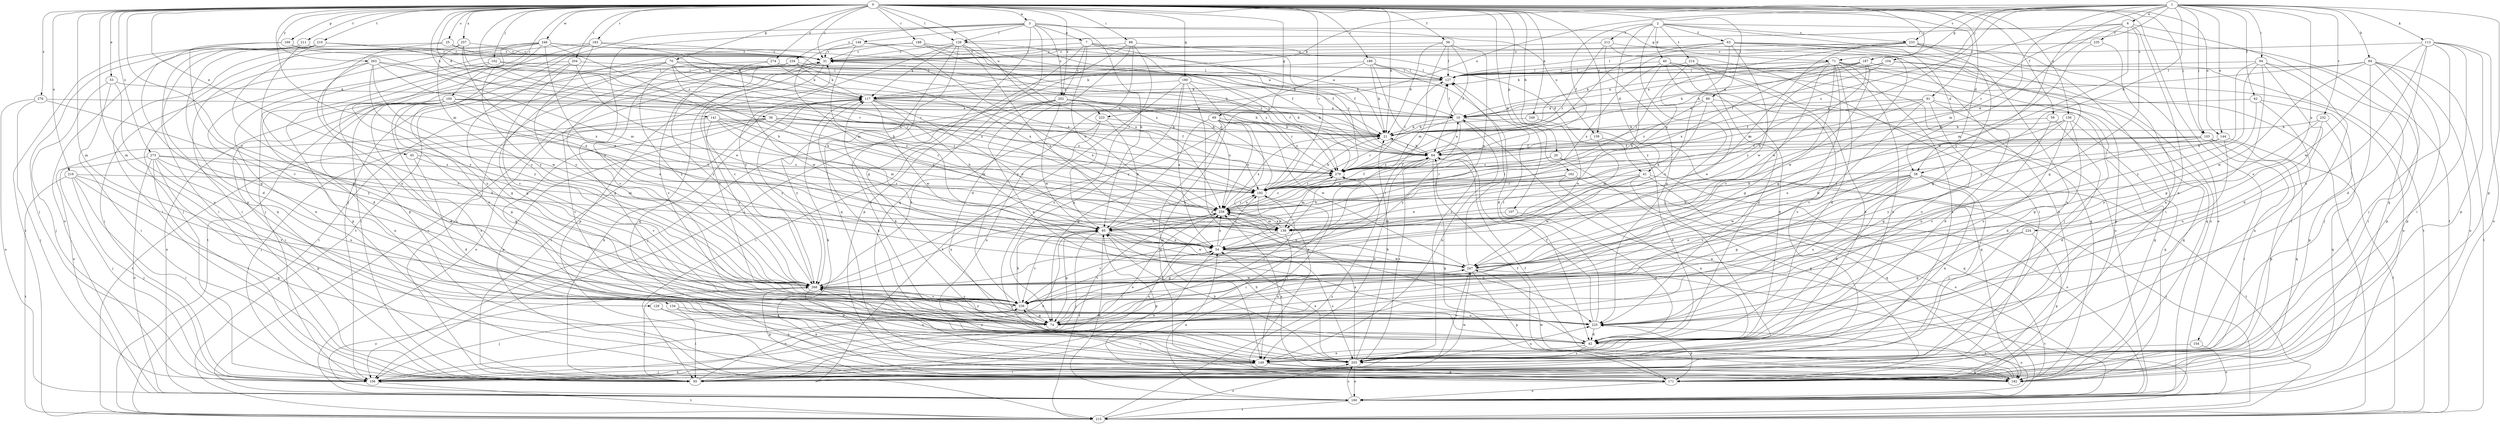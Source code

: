 strict digraph  {
0;
1;
2;
3;
6;
7;
10;
20;
21;
25;
31;
36;
38;
40;
41;
42;
45;
53;
54;
56;
59;
62;
63;
64;
69;
70;
71;
74;
84;
85;
88;
89;
91;
94;
95;
100;
102;
103;
104;
106;
107;
113;
117;
126;
127;
129;
134;
138;
141;
144;
148;
149;
154;
156;
159;
160;
162;
169;
171;
180;
182;
183;
187;
188;
189;
192;
202;
203;
204;
210;
211;
212;
214;
215;
216;
223;
224;
225;
232;
233;
234;
235;
236;
246;
247;
249;
257;
258;
263;
268;
273;
274;
276;
279;
0 -> 3  [label=a];
0 -> 20  [label=b];
0 -> 21  [label=b];
0 -> 25  [label=c];
0 -> 31  [label=c];
0 -> 36  [label=d];
0 -> 38  [label=d];
0 -> 45  [label=e];
0 -> 53  [label=e];
0 -> 56  [label=f];
0 -> 59  [label=f];
0 -> 69  [label=g];
0 -> 70  [label=g];
0 -> 88  [label=i];
0 -> 89  [label=i];
0 -> 91  [label=i];
0 -> 100  [label=j];
0 -> 102  [label=j];
0 -> 103  [label=j];
0 -> 107  [label=k];
0 -> 126  [label=l];
0 -> 129  [label=m];
0 -> 134  [label=m];
0 -> 138  [label=m];
0 -> 141  [label=n];
0 -> 144  [label=n];
0 -> 154  [label=o];
0 -> 156  [label=o];
0 -> 159  [label=o];
0 -> 162  [label=p];
0 -> 169  [label=p];
0 -> 180  [label=q];
0 -> 183  [label=r];
0 -> 187  [label=r];
0 -> 188  [label=r];
0 -> 189  [label=r];
0 -> 192  [label=r];
0 -> 202  [label=s];
0 -> 204  [label=t];
0 -> 210  [label=t];
0 -> 211  [label=t];
0 -> 216  [label=u];
0 -> 223  [label=u];
0 -> 246  [label=w];
0 -> 249  [label=x];
0 -> 257  [label=x];
0 -> 263  [label=y];
0 -> 268  [label=y];
0 -> 273  [label=z];
0 -> 274  [label=z];
0 -> 276  [label=z];
0 -> 279  [label=z];
1 -> 6  [label=a];
1 -> 38  [label=d];
1 -> 62  [label=f];
1 -> 71  [label=g];
1 -> 84  [label=h];
1 -> 94  [label=i];
1 -> 103  [label=j];
1 -> 104  [label=j];
1 -> 113  [label=k];
1 -> 117  [label=k];
1 -> 138  [label=m];
1 -> 144  [label=n];
1 -> 171  [label=p];
1 -> 192  [label=r];
1 -> 223  [label=u];
1 -> 224  [label=u];
1 -> 232  [label=v];
1 -> 233  [label=v];
1 -> 258  [label=x];
1 -> 268  [label=y];
2 -> 38  [label=d];
2 -> 40  [label=d];
2 -> 41  [label=d];
2 -> 63  [label=f];
2 -> 64  [label=f];
2 -> 106  [label=j];
2 -> 212  [label=t];
2 -> 214  [label=t];
2 -> 215  [label=t];
2 -> 233  [label=v];
3 -> 7  [label=a];
3 -> 71  [label=g];
3 -> 74  [label=g];
3 -> 85  [label=h];
3 -> 106  [label=j];
3 -> 126  [label=l];
3 -> 148  [label=n];
3 -> 159  [label=o];
3 -> 182  [label=q];
3 -> 202  [label=s];
3 -> 234  [label=v];
3 -> 268  [label=y];
6 -> 74  [label=g];
6 -> 126  [label=l];
6 -> 138  [label=m];
6 -> 149  [label=n];
6 -> 182  [label=q];
6 -> 235  [label=v];
6 -> 247  [label=w];
6 -> 279  [label=z];
7 -> 31  [label=c];
7 -> 41  [label=d];
7 -> 64  [label=f];
7 -> 85  [label=h];
7 -> 171  [label=p];
7 -> 202  [label=s];
7 -> 279  [label=z];
10 -> 21  [label=b];
10 -> 127  [label=l];
10 -> 149  [label=n];
10 -> 182  [label=q];
10 -> 192  [label=r];
10 -> 268  [label=y];
20 -> 171  [label=p];
20 -> 182  [label=q];
20 -> 192  [label=r];
20 -> 279  [label=z];
21 -> 64  [label=f];
21 -> 192  [label=r];
21 -> 258  [label=x];
25 -> 31  [label=c];
25 -> 117  [label=k];
25 -> 149  [label=n];
25 -> 268  [label=y];
31 -> 127  [label=l];
31 -> 171  [label=p];
31 -> 182  [label=q];
31 -> 236  [label=v];
36 -> 21  [label=b];
36 -> 64  [label=f];
36 -> 74  [label=g];
36 -> 106  [label=j];
36 -> 138  [label=m];
36 -> 171  [label=p];
36 -> 192  [label=r];
36 -> 215  [label=t];
36 -> 279  [label=z];
38 -> 42  [label=d];
38 -> 74  [label=g];
38 -> 85  [label=h];
38 -> 106  [label=j];
38 -> 149  [label=n];
38 -> 192  [label=r];
38 -> 215  [label=t];
38 -> 225  [label=u];
38 -> 236  [label=v];
38 -> 247  [label=w];
40 -> 85  [label=h];
40 -> 127  [label=l];
40 -> 149  [label=n];
40 -> 160  [label=o];
40 -> 182  [label=q];
40 -> 203  [label=s];
40 -> 258  [label=x];
41 -> 54  [label=e];
41 -> 160  [label=o];
41 -> 182  [label=q];
41 -> 192  [label=r];
41 -> 215  [label=t];
41 -> 247  [label=w];
42 -> 85  [label=h];
42 -> 117  [label=k];
42 -> 149  [label=n];
42 -> 203  [label=s];
45 -> 42  [label=d];
45 -> 236  [label=v];
45 -> 279  [label=z];
53 -> 95  [label=i];
53 -> 106  [label=j];
53 -> 117  [label=k];
53 -> 225  [label=u];
54 -> 192  [label=r];
54 -> 203  [label=s];
54 -> 236  [label=v];
54 -> 247  [label=w];
54 -> 258  [label=x];
56 -> 21  [label=b];
56 -> 31  [label=c];
56 -> 54  [label=e];
56 -> 64  [label=f];
56 -> 127  [label=l];
56 -> 138  [label=m];
59 -> 21  [label=b];
59 -> 106  [label=j];
59 -> 225  [label=u];
62 -> 10  [label=a];
62 -> 74  [label=g];
62 -> 149  [label=n];
62 -> 171  [label=p];
63 -> 31  [label=c];
63 -> 74  [label=g];
63 -> 127  [label=l];
63 -> 160  [label=o];
63 -> 203  [label=s];
63 -> 215  [label=t];
63 -> 236  [label=v];
63 -> 247  [label=w];
63 -> 279  [label=z];
64 -> 10  [label=a];
64 -> 21  [label=b];
64 -> 149  [label=n];
64 -> 182  [label=q];
64 -> 203  [label=s];
64 -> 258  [label=x];
64 -> 279  [label=z];
69 -> 21  [label=b];
69 -> 74  [label=g];
69 -> 149  [label=n];
69 -> 171  [label=p];
69 -> 182  [label=q];
69 -> 247  [label=w];
69 -> 258  [label=x];
69 -> 279  [label=z];
70 -> 21  [label=b];
70 -> 74  [label=g];
70 -> 85  [label=h];
70 -> 95  [label=i];
70 -> 127  [label=l];
70 -> 192  [label=r];
70 -> 215  [label=t];
70 -> 258  [label=x];
71 -> 10  [label=a];
71 -> 42  [label=d];
71 -> 74  [label=g];
71 -> 106  [label=j];
71 -> 117  [label=k];
71 -> 127  [label=l];
71 -> 149  [label=n];
71 -> 203  [label=s];
71 -> 215  [label=t];
71 -> 225  [label=u];
71 -> 236  [label=v];
71 -> 258  [label=x];
74 -> 31  [label=c];
74 -> 54  [label=e];
74 -> 192  [label=r];
74 -> 268  [label=y];
84 -> 21  [label=b];
84 -> 95  [label=i];
84 -> 106  [label=j];
84 -> 127  [label=l];
84 -> 160  [label=o];
84 -> 171  [label=p];
84 -> 215  [label=t];
84 -> 247  [label=w];
85 -> 54  [label=e];
85 -> 74  [label=g];
85 -> 106  [label=j];
85 -> 171  [label=p];
85 -> 225  [label=u];
85 -> 236  [label=v];
85 -> 247  [label=w];
85 -> 279  [label=z];
88 -> 21  [label=b];
88 -> 31  [label=c];
88 -> 42  [label=d];
88 -> 106  [label=j];
88 -> 203  [label=s];
88 -> 236  [label=v];
89 -> 10  [label=a];
89 -> 54  [label=e];
89 -> 85  [label=h];
89 -> 182  [label=q];
89 -> 279  [label=z];
91 -> 10  [label=a];
91 -> 42  [label=d];
91 -> 64  [label=f];
91 -> 182  [label=q];
91 -> 225  [label=u];
91 -> 236  [label=v];
91 -> 279  [label=z];
94 -> 42  [label=d];
94 -> 74  [label=g];
94 -> 85  [label=h];
94 -> 95  [label=i];
94 -> 127  [label=l];
94 -> 171  [label=p];
94 -> 268  [label=y];
95 -> 31  [label=c];
95 -> 54  [label=e];
95 -> 117  [label=k];
95 -> 236  [label=v];
95 -> 247  [label=w];
95 -> 258  [label=x];
100 -> 10  [label=a];
100 -> 21  [label=b];
100 -> 42  [label=d];
100 -> 54  [label=e];
100 -> 74  [label=g];
100 -> 85  [label=h];
100 -> 95  [label=i];
100 -> 149  [label=n];
100 -> 160  [label=o];
100 -> 192  [label=r];
100 -> 203  [label=s];
102 -> 42  [label=d];
102 -> 127  [label=l];
102 -> 149  [label=n];
102 -> 279  [label=z];
103 -> 64  [label=f];
103 -> 85  [label=h];
103 -> 95  [label=i];
103 -> 171  [label=p];
103 -> 182  [label=q];
103 -> 236  [label=v];
103 -> 279  [label=z];
104 -> 10  [label=a];
104 -> 64  [label=f];
104 -> 127  [label=l];
104 -> 160  [label=o];
104 -> 268  [label=y];
106 -> 85  [label=h];
106 -> 149  [label=n];
106 -> 215  [label=t];
107 -> 42  [label=d];
107 -> 138  [label=m];
113 -> 31  [label=c];
113 -> 42  [label=d];
113 -> 95  [label=i];
113 -> 106  [label=j];
113 -> 160  [label=o];
113 -> 171  [label=p];
113 -> 225  [label=u];
113 -> 247  [label=w];
117 -> 10  [label=a];
117 -> 21  [label=b];
117 -> 54  [label=e];
117 -> 85  [label=h];
117 -> 95  [label=i];
117 -> 160  [label=o];
117 -> 247  [label=w];
117 -> 258  [label=x];
117 -> 268  [label=y];
126 -> 31  [label=c];
126 -> 54  [label=e];
126 -> 117  [label=k];
126 -> 182  [label=q];
126 -> 203  [label=s];
126 -> 258  [label=x];
126 -> 268  [label=y];
126 -> 279  [label=z];
127 -> 117  [label=k];
129 -> 74  [label=g];
129 -> 149  [label=n];
134 -> 74  [label=g];
134 -> 95  [label=i];
134 -> 149  [label=n];
138 -> 74  [label=g];
138 -> 149  [label=n];
138 -> 236  [label=v];
138 -> 258  [label=x];
141 -> 21  [label=b];
141 -> 138  [label=m];
141 -> 160  [label=o];
141 -> 258  [label=x];
141 -> 268  [label=y];
141 -> 279  [label=z];
144 -> 42  [label=d];
144 -> 64  [label=f];
144 -> 215  [label=t];
144 -> 268  [label=y];
144 -> 279  [label=z];
148 -> 31  [label=c];
148 -> 64  [label=f];
148 -> 85  [label=h];
148 -> 215  [label=t];
148 -> 258  [label=x];
149 -> 31  [label=c];
149 -> 95  [label=i];
149 -> 106  [label=j];
149 -> 117  [label=k];
149 -> 171  [label=p];
149 -> 182  [label=q];
154 -> 160  [label=o];
154 -> 203  [label=s];
156 -> 21  [label=b];
156 -> 42  [label=d];
156 -> 74  [label=g];
156 -> 182  [label=q];
156 -> 225  [label=u];
156 -> 247  [label=w];
159 -> 42  [label=d];
159 -> 64  [label=f];
159 -> 138  [label=m];
160 -> 10  [label=a];
160 -> 31  [label=c];
160 -> 54  [label=e];
160 -> 85  [label=h];
160 -> 203  [label=s];
160 -> 215  [label=t];
160 -> 225  [label=u];
160 -> 268  [label=y];
162 -> 85  [label=h];
162 -> 149  [label=n];
162 -> 160  [label=o];
162 -> 192  [label=r];
169 -> 21  [label=b];
169 -> 31  [label=c];
169 -> 106  [label=j];
169 -> 138  [label=m];
169 -> 236  [label=v];
171 -> 64  [label=f];
171 -> 117  [label=k];
171 -> 160  [label=o];
180 -> 42  [label=d];
180 -> 54  [label=e];
180 -> 64  [label=f];
180 -> 74  [label=g];
180 -> 117  [label=k];
180 -> 192  [label=r];
180 -> 215  [label=t];
182 -> 64  [label=f];
182 -> 236  [label=v];
182 -> 247  [label=w];
182 -> 258  [label=x];
183 -> 31  [label=c];
183 -> 106  [label=j];
183 -> 117  [label=k];
183 -> 171  [label=p];
183 -> 203  [label=s];
183 -> 268  [label=y];
187 -> 10  [label=a];
187 -> 21  [label=b];
187 -> 54  [label=e];
187 -> 85  [label=h];
187 -> 127  [label=l];
187 -> 182  [label=q];
187 -> 247  [label=w];
188 -> 10  [label=a];
188 -> 31  [label=c];
188 -> 64  [label=f];
188 -> 138  [label=m];
188 -> 279  [label=z];
189 -> 21  [label=b];
189 -> 42  [label=d];
189 -> 117  [label=k];
189 -> 127  [label=l];
189 -> 203  [label=s];
189 -> 268  [label=y];
192 -> 21  [label=b];
192 -> 31  [label=c];
192 -> 54  [label=e];
192 -> 64  [label=f];
192 -> 95  [label=i];
192 -> 258  [label=x];
202 -> 10  [label=a];
202 -> 21  [label=b];
202 -> 64  [label=f];
202 -> 95  [label=i];
202 -> 106  [label=j];
202 -> 225  [label=u];
202 -> 247  [label=w];
202 -> 258  [label=x];
202 -> 268  [label=y];
203 -> 21  [label=b];
203 -> 54  [label=e];
203 -> 85  [label=h];
203 -> 160  [label=o];
203 -> 225  [label=u];
203 -> 258  [label=x];
203 -> 268  [label=y];
204 -> 54  [label=e];
204 -> 74  [label=g];
204 -> 127  [label=l];
204 -> 171  [label=p];
204 -> 236  [label=v];
210 -> 31  [label=c];
210 -> 42  [label=d];
210 -> 74  [label=g];
210 -> 95  [label=i];
210 -> 160  [label=o];
210 -> 192  [label=r];
211 -> 31  [label=c];
211 -> 74  [label=g];
211 -> 215  [label=t];
211 -> 225  [label=u];
212 -> 31  [label=c];
212 -> 95  [label=i];
212 -> 171  [label=p];
212 -> 225  [label=u];
212 -> 279  [label=z];
214 -> 42  [label=d];
214 -> 127  [label=l];
214 -> 149  [label=n];
214 -> 171  [label=p];
214 -> 192  [label=r];
215 -> 203  [label=s];
215 -> 279  [label=z];
216 -> 95  [label=i];
216 -> 106  [label=j];
216 -> 182  [label=q];
216 -> 192  [label=r];
216 -> 215  [label=t];
216 -> 236  [label=v];
223 -> 21  [label=b];
223 -> 85  [label=h];
223 -> 149  [label=n];
223 -> 268  [label=y];
224 -> 54  [label=e];
224 -> 74  [label=g];
224 -> 171  [label=p];
225 -> 42  [label=d];
225 -> 64  [label=f];
225 -> 127  [label=l];
225 -> 171  [label=p];
225 -> 268  [label=y];
232 -> 21  [label=b];
232 -> 182  [label=q];
232 -> 225  [label=u];
232 -> 268  [label=y];
233 -> 21  [label=b];
233 -> 31  [label=c];
233 -> 74  [label=g];
233 -> 95  [label=i];
233 -> 138  [label=m];
233 -> 160  [label=o];
233 -> 258  [label=x];
234 -> 74  [label=g];
234 -> 117  [label=k];
234 -> 127  [label=l];
234 -> 215  [label=t];
234 -> 236  [label=v];
234 -> 258  [label=x];
234 -> 268  [label=y];
234 -> 279  [label=z];
235 -> 31  [label=c];
235 -> 138  [label=m];
235 -> 149  [label=n];
236 -> 74  [label=g];
236 -> 85  [label=h];
236 -> 106  [label=j];
236 -> 127  [label=l];
236 -> 225  [label=u];
236 -> 268  [label=y];
246 -> 10  [label=a];
246 -> 31  [label=c];
246 -> 54  [label=e];
246 -> 85  [label=h];
246 -> 95  [label=i];
246 -> 106  [label=j];
246 -> 182  [label=q];
246 -> 225  [label=u];
246 -> 268  [label=y];
247 -> 127  [label=l];
247 -> 171  [label=p];
247 -> 203  [label=s];
247 -> 215  [label=t];
247 -> 258  [label=x];
247 -> 268  [label=y];
249 -> 21  [label=b];
249 -> 54  [label=e];
257 -> 31  [label=c];
257 -> 54  [label=e];
257 -> 95  [label=i];
257 -> 192  [label=r];
257 -> 268  [label=y];
258 -> 85  [label=h];
258 -> 106  [label=j];
258 -> 138  [label=m];
258 -> 192  [label=r];
258 -> 215  [label=t];
258 -> 279  [label=z];
263 -> 106  [label=j];
263 -> 127  [label=l];
263 -> 192  [label=r];
263 -> 236  [label=v];
263 -> 247  [label=w];
263 -> 258  [label=x];
263 -> 268  [label=y];
268 -> 31  [label=c];
268 -> 95  [label=i];
268 -> 149  [label=n];
268 -> 171  [label=p];
268 -> 236  [label=v];
268 -> 247  [label=w];
268 -> 258  [label=x];
273 -> 85  [label=h];
273 -> 95  [label=i];
273 -> 106  [label=j];
273 -> 138  [label=m];
273 -> 160  [label=o];
273 -> 171  [label=p];
273 -> 225  [label=u];
273 -> 279  [label=z];
274 -> 117  [label=k];
274 -> 127  [label=l];
274 -> 247  [label=w];
274 -> 268  [label=y];
276 -> 10  [label=a];
276 -> 106  [label=j];
276 -> 160  [label=o];
276 -> 268  [label=y];
279 -> 64  [label=f];
279 -> 95  [label=i];
279 -> 127  [label=l];
279 -> 138  [label=m];
279 -> 192  [label=r];
}
